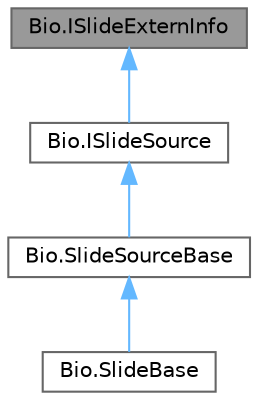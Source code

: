 digraph "Bio.ISlideExternInfo"
{
 // LATEX_PDF_SIZE
  bgcolor="transparent";
  edge [fontname=Helvetica,fontsize=10,labelfontname=Helvetica,labelfontsize=10];
  node [fontname=Helvetica,fontsize=10,shape=box,height=0.2,width=0.4];
  Node1 [id="Node000001",label="Bio.ISlideExternInfo",height=0.2,width=0.4,color="gray40", fillcolor="grey60", style="filled", fontcolor="black",tooltip=" "];
  Node1 -> Node2 [id="edge1_Node000001_Node000002",dir="back",color="steelblue1",style="solid",tooltip=" "];
  Node2 [id="Node000002",label="Bio.ISlideSource",height=0.2,width=0.4,color="gray40", fillcolor="white", style="filled",URL="$interface_bio_1_1_i_slide_source.html",tooltip=" "];
  Node2 -> Node3 [id="edge2_Node000002_Node000003",dir="back",color="steelblue1",style="solid",tooltip=" "];
  Node3 [id="Node000003",label="Bio.SlideSourceBase",height=0.2,width=0.4,color="gray40", fillcolor="white", style="filled",URL="$class_bio_1_1_slide_source_base.html",tooltip=" "];
  Node3 -> Node4 [id="edge3_Node000003_Node000004",dir="back",color="steelblue1",style="solid",tooltip=" "];
  Node4 [id="Node000004",label="Bio.SlideBase",height=0.2,width=0.4,color="gray40", fillcolor="white", style="filled",URL="$class_bio_1_1_slide_base.html",tooltip=" "];
}
